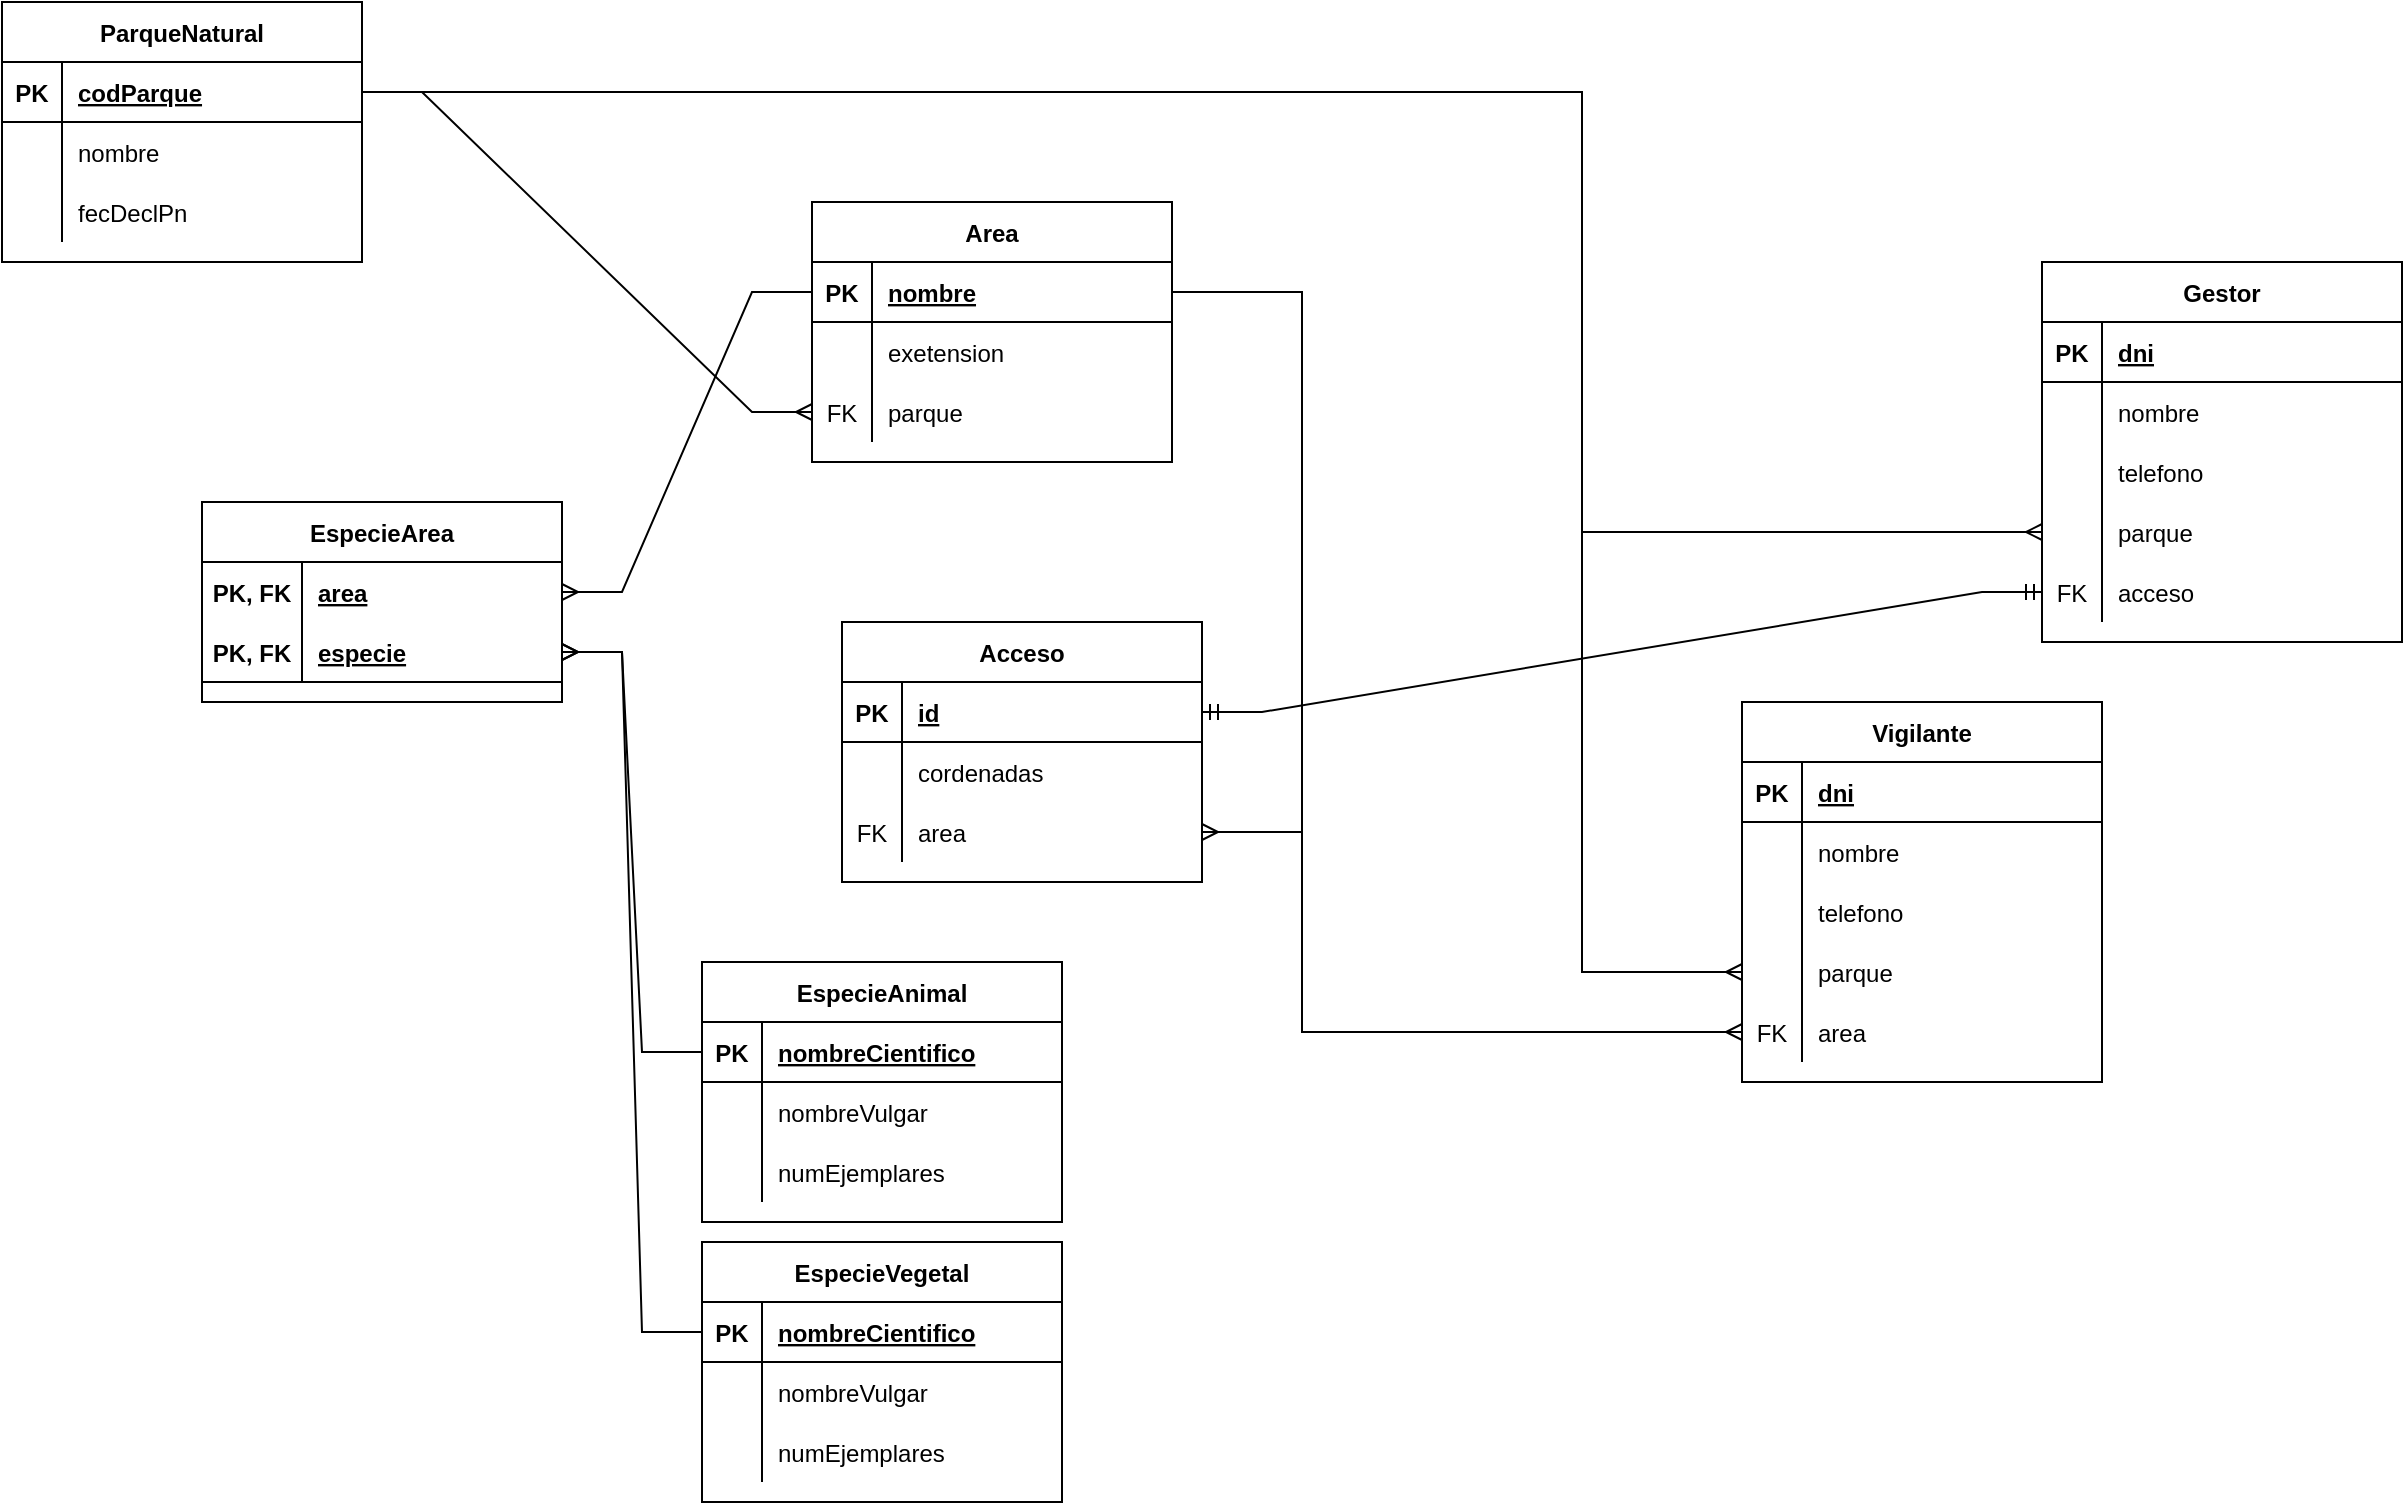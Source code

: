 <mxfile version="16.5.4" type="device"><diagram id="R2lEEEUBdFMjLlhIrx00" name="Page-1"><mxGraphModel dx="868" dy="450" grid="1" gridSize="10" guides="1" tooltips="1" connect="1" arrows="1" fold="1" page="1" pageScale="1" pageWidth="850" pageHeight="1100" math="0" shadow="0" extFonts="Permanent Marker^https://fonts.googleapis.com/css?family=Permanent+Marker"><root><mxCell id="0"/><mxCell id="1" parent="0"/><mxCell id="X33c0pXhTO0B0KS5nPmd-1" value="ParqueNatural" style="shape=table;startSize=30;container=1;collapsible=1;childLayout=tableLayout;fixedRows=1;rowLines=0;fontStyle=1;align=center;resizeLast=1;" vertex="1" parent="1"><mxGeometry x="20" width="180" height="130" as="geometry"/></mxCell><mxCell id="X33c0pXhTO0B0KS5nPmd-2" value="" style="shape=tableRow;horizontal=0;startSize=0;swimlaneHead=0;swimlaneBody=0;fillColor=none;collapsible=0;dropTarget=0;points=[[0,0.5],[1,0.5]];portConstraint=eastwest;top=0;left=0;right=0;bottom=1;" vertex="1" parent="X33c0pXhTO0B0KS5nPmd-1"><mxGeometry y="30" width="180" height="30" as="geometry"/></mxCell><mxCell id="X33c0pXhTO0B0KS5nPmd-3" value="PK" style="shape=partialRectangle;connectable=0;fillColor=none;top=0;left=0;bottom=0;right=0;fontStyle=1;overflow=hidden;" vertex="1" parent="X33c0pXhTO0B0KS5nPmd-2"><mxGeometry width="30" height="30" as="geometry"><mxRectangle width="30" height="30" as="alternateBounds"/></mxGeometry></mxCell><mxCell id="X33c0pXhTO0B0KS5nPmd-4" value="codParque" style="shape=partialRectangle;connectable=0;fillColor=none;top=0;left=0;bottom=0;right=0;align=left;spacingLeft=6;fontStyle=5;overflow=hidden;" vertex="1" parent="X33c0pXhTO0B0KS5nPmd-2"><mxGeometry x="30" width="150" height="30" as="geometry"><mxRectangle width="150" height="30" as="alternateBounds"/></mxGeometry></mxCell><mxCell id="X33c0pXhTO0B0KS5nPmd-5" value="" style="shape=tableRow;horizontal=0;startSize=0;swimlaneHead=0;swimlaneBody=0;fillColor=none;collapsible=0;dropTarget=0;points=[[0,0.5],[1,0.5]];portConstraint=eastwest;top=0;left=0;right=0;bottom=0;" vertex="1" parent="X33c0pXhTO0B0KS5nPmd-1"><mxGeometry y="60" width="180" height="30" as="geometry"/></mxCell><mxCell id="X33c0pXhTO0B0KS5nPmd-6" value="" style="shape=partialRectangle;connectable=0;fillColor=none;top=0;left=0;bottom=0;right=0;editable=1;overflow=hidden;" vertex="1" parent="X33c0pXhTO0B0KS5nPmd-5"><mxGeometry width="30" height="30" as="geometry"><mxRectangle width="30" height="30" as="alternateBounds"/></mxGeometry></mxCell><mxCell id="X33c0pXhTO0B0KS5nPmd-7" value="nombre" style="shape=partialRectangle;connectable=0;fillColor=none;top=0;left=0;bottom=0;right=0;align=left;spacingLeft=6;overflow=hidden;" vertex="1" parent="X33c0pXhTO0B0KS5nPmd-5"><mxGeometry x="30" width="150" height="30" as="geometry"><mxRectangle width="150" height="30" as="alternateBounds"/></mxGeometry></mxCell><mxCell id="X33c0pXhTO0B0KS5nPmd-8" value="" style="shape=tableRow;horizontal=0;startSize=0;swimlaneHead=0;swimlaneBody=0;fillColor=none;collapsible=0;dropTarget=0;points=[[0,0.5],[1,0.5]];portConstraint=eastwest;top=0;left=0;right=0;bottom=0;" vertex="1" parent="X33c0pXhTO0B0KS5nPmd-1"><mxGeometry y="90" width="180" height="30" as="geometry"/></mxCell><mxCell id="X33c0pXhTO0B0KS5nPmd-9" value="" style="shape=partialRectangle;connectable=0;fillColor=none;top=0;left=0;bottom=0;right=0;editable=1;overflow=hidden;" vertex="1" parent="X33c0pXhTO0B0KS5nPmd-8"><mxGeometry width="30" height="30" as="geometry"><mxRectangle width="30" height="30" as="alternateBounds"/></mxGeometry></mxCell><mxCell id="X33c0pXhTO0B0KS5nPmd-10" value="fecDeclPn" style="shape=partialRectangle;connectable=0;fillColor=none;top=0;left=0;bottom=0;right=0;align=left;spacingLeft=6;overflow=hidden;" vertex="1" parent="X33c0pXhTO0B0KS5nPmd-8"><mxGeometry x="30" width="150" height="30" as="geometry"><mxRectangle width="150" height="30" as="alternateBounds"/></mxGeometry></mxCell><mxCell id="X33c0pXhTO0B0KS5nPmd-14" value="Area" style="shape=table;startSize=30;container=1;collapsible=1;childLayout=tableLayout;fixedRows=1;rowLines=0;fontStyle=1;align=center;resizeLast=1;" vertex="1" parent="1"><mxGeometry x="425" y="100" width="180" height="130" as="geometry"/></mxCell><mxCell id="X33c0pXhTO0B0KS5nPmd-15" value="" style="shape=tableRow;horizontal=0;startSize=0;swimlaneHead=0;swimlaneBody=0;fillColor=none;collapsible=0;dropTarget=0;points=[[0,0.5],[1,0.5]];portConstraint=eastwest;top=0;left=0;right=0;bottom=1;" vertex="1" parent="X33c0pXhTO0B0KS5nPmd-14"><mxGeometry y="30" width="180" height="30" as="geometry"/></mxCell><mxCell id="X33c0pXhTO0B0KS5nPmd-16" value="PK" style="shape=partialRectangle;connectable=0;fillColor=none;top=0;left=0;bottom=0;right=0;fontStyle=1;overflow=hidden;" vertex="1" parent="X33c0pXhTO0B0KS5nPmd-15"><mxGeometry width="30" height="30" as="geometry"><mxRectangle width="30" height="30" as="alternateBounds"/></mxGeometry></mxCell><mxCell id="X33c0pXhTO0B0KS5nPmd-17" value="nombre" style="shape=partialRectangle;connectable=0;fillColor=none;top=0;left=0;bottom=0;right=0;align=left;spacingLeft=6;fontStyle=5;overflow=hidden;" vertex="1" parent="X33c0pXhTO0B0KS5nPmd-15"><mxGeometry x="30" width="150" height="30" as="geometry"><mxRectangle width="150" height="30" as="alternateBounds"/></mxGeometry></mxCell><mxCell id="X33c0pXhTO0B0KS5nPmd-18" value="" style="shape=tableRow;horizontal=0;startSize=0;swimlaneHead=0;swimlaneBody=0;fillColor=none;collapsible=0;dropTarget=0;points=[[0,0.5],[1,0.5]];portConstraint=eastwest;top=0;left=0;right=0;bottom=0;" vertex="1" parent="X33c0pXhTO0B0KS5nPmd-14"><mxGeometry y="60" width="180" height="30" as="geometry"/></mxCell><mxCell id="X33c0pXhTO0B0KS5nPmd-19" value="" style="shape=partialRectangle;connectable=0;fillColor=none;top=0;left=0;bottom=0;right=0;editable=1;overflow=hidden;" vertex="1" parent="X33c0pXhTO0B0KS5nPmd-18"><mxGeometry width="30" height="30" as="geometry"><mxRectangle width="30" height="30" as="alternateBounds"/></mxGeometry></mxCell><mxCell id="X33c0pXhTO0B0KS5nPmd-20" value="exetension" style="shape=partialRectangle;connectable=0;fillColor=none;top=0;left=0;bottom=0;right=0;align=left;spacingLeft=6;overflow=hidden;" vertex="1" parent="X33c0pXhTO0B0KS5nPmd-18"><mxGeometry x="30" width="150" height="30" as="geometry"><mxRectangle width="150" height="30" as="alternateBounds"/></mxGeometry></mxCell><mxCell id="X33c0pXhTO0B0KS5nPmd-34" value="" style="shape=tableRow;horizontal=0;startSize=0;swimlaneHead=0;swimlaneBody=0;fillColor=none;collapsible=0;dropTarget=0;points=[[0,0.5],[1,0.5]];portConstraint=eastwest;top=0;left=0;right=0;bottom=0;" vertex="1" parent="X33c0pXhTO0B0KS5nPmd-14"><mxGeometry y="90" width="180" height="30" as="geometry"/></mxCell><mxCell id="X33c0pXhTO0B0KS5nPmd-35" value="FK" style="shape=partialRectangle;connectable=0;fillColor=none;top=0;left=0;bottom=0;right=0;editable=1;overflow=hidden;" vertex="1" parent="X33c0pXhTO0B0KS5nPmd-34"><mxGeometry width="30" height="30" as="geometry"><mxRectangle width="30" height="30" as="alternateBounds"/></mxGeometry></mxCell><mxCell id="X33c0pXhTO0B0KS5nPmd-36" value="parque" style="shape=partialRectangle;connectable=0;fillColor=none;top=0;left=0;bottom=0;right=0;align=left;spacingLeft=6;overflow=hidden;" vertex="1" parent="X33c0pXhTO0B0KS5nPmd-34"><mxGeometry x="30" width="150" height="30" as="geometry"><mxRectangle width="150" height="30" as="alternateBounds"/></mxGeometry></mxCell><mxCell id="X33c0pXhTO0B0KS5nPmd-37" value="" style="edgeStyle=entityRelationEdgeStyle;fontSize=12;html=1;endArrow=ERmany;rounded=0;entryX=0;entryY=0.5;entryDx=0;entryDy=0;exitX=1;exitY=0.5;exitDx=0;exitDy=0;" edge="1" parent="1" source="X33c0pXhTO0B0KS5nPmd-2" target="X33c0pXhTO0B0KS5nPmd-34"><mxGeometry width="100" height="100" relative="1" as="geometry"><mxPoint x="370" y="280" as="sourcePoint"/><mxPoint x="470" y="180" as="targetPoint"/></mxGeometry></mxCell><mxCell id="X33c0pXhTO0B0KS5nPmd-38" value="Gestor" style="shape=table;startSize=30;container=1;collapsible=1;childLayout=tableLayout;fixedRows=1;rowLines=0;fontStyle=1;align=center;resizeLast=1;" vertex="1" parent="1"><mxGeometry x="1040" y="130" width="180" height="190" as="geometry"/></mxCell><mxCell id="X33c0pXhTO0B0KS5nPmd-39" value="" style="shape=tableRow;horizontal=0;startSize=0;swimlaneHead=0;swimlaneBody=0;fillColor=none;collapsible=0;dropTarget=0;points=[[0,0.5],[1,0.5]];portConstraint=eastwest;top=0;left=0;right=0;bottom=1;" vertex="1" parent="X33c0pXhTO0B0KS5nPmd-38"><mxGeometry y="30" width="180" height="30" as="geometry"/></mxCell><mxCell id="X33c0pXhTO0B0KS5nPmd-40" value="PK" style="shape=partialRectangle;connectable=0;fillColor=none;top=0;left=0;bottom=0;right=0;fontStyle=1;overflow=hidden;" vertex="1" parent="X33c0pXhTO0B0KS5nPmd-39"><mxGeometry width="30" height="30" as="geometry"><mxRectangle width="30" height="30" as="alternateBounds"/></mxGeometry></mxCell><mxCell id="X33c0pXhTO0B0KS5nPmd-41" value="dni" style="shape=partialRectangle;connectable=0;fillColor=none;top=0;left=0;bottom=0;right=0;align=left;spacingLeft=6;fontStyle=5;overflow=hidden;" vertex="1" parent="X33c0pXhTO0B0KS5nPmd-39"><mxGeometry x="30" width="150" height="30" as="geometry"><mxRectangle width="150" height="30" as="alternateBounds"/></mxGeometry></mxCell><mxCell id="X33c0pXhTO0B0KS5nPmd-42" value="" style="shape=tableRow;horizontal=0;startSize=0;swimlaneHead=0;swimlaneBody=0;fillColor=none;collapsible=0;dropTarget=0;points=[[0,0.5],[1,0.5]];portConstraint=eastwest;top=0;left=0;right=0;bottom=0;" vertex="1" parent="X33c0pXhTO0B0KS5nPmd-38"><mxGeometry y="60" width="180" height="30" as="geometry"/></mxCell><mxCell id="X33c0pXhTO0B0KS5nPmd-43" value="" style="shape=partialRectangle;connectable=0;fillColor=none;top=0;left=0;bottom=0;right=0;editable=1;overflow=hidden;" vertex="1" parent="X33c0pXhTO0B0KS5nPmd-42"><mxGeometry width="30" height="30" as="geometry"><mxRectangle width="30" height="30" as="alternateBounds"/></mxGeometry></mxCell><mxCell id="X33c0pXhTO0B0KS5nPmd-44" value="nombre" style="shape=partialRectangle;connectable=0;fillColor=none;top=0;left=0;bottom=0;right=0;align=left;spacingLeft=6;overflow=hidden;" vertex="1" parent="X33c0pXhTO0B0KS5nPmd-42"><mxGeometry x="30" width="150" height="30" as="geometry"><mxRectangle width="150" height="30" as="alternateBounds"/></mxGeometry></mxCell><mxCell id="X33c0pXhTO0B0KS5nPmd-45" value="" style="shape=tableRow;horizontal=0;startSize=0;swimlaneHead=0;swimlaneBody=0;fillColor=none;collapsible=0;dropTarget=0;points=[[0,0.5],[1,0.5]];portConstraint=eastwest;top=0;left=0;right=0;bottom=0;" vertex="1" parent="X33c0pXhTO0B0KS5nPmd-38"><mxGeometry y="90" width="180" height="30" as="geometry"/></mxCell><mxCell id="X33c0pXhTO0B0KS5nPmd-46" value="" style="shape=partialRectangle;connectable=0;fillColor=none;top=0;left=0;bottom=0;right=0;editable=1;overflow=hidden;" vertex="1" parent="X33c0pXhTO0B0KS5nPmd-45"><mxGeometry width="30" height="30" as="geometry"><mxRectangle width="30" height="30" as="alternateBounds"/></mxGeometry></mxCell><mxCell id="X33c0pXhTO0B0KS5nPmd-47" value="telefono" style="shape=partialRectangle;connectable=0;fillColor=none;top=0;left=0;bottom=0;right=0;align=left;spacingLeft=6;overflow=hidden;" vertex="1" parent="X33c0pXhTO0B0KS5nPmd-45"><mxGeometry x="30" width="150" height="30" as="geometry"><mxRectangle width="150" height="30" as="alternateBounds"/></mxGeometry></mxCell><mxCell id="X33c0pXhTO0B0KS5nPmd-48" value="" style="shape=tableRow;horizontal=0;startSize=0;swimlaneHead=0;swimlaneBody=0;fillColor=none;collapsible=0;dropTarget=0;points=[[0,0.5],[1,0.5]];portConstraint=eastwest;top=0;left=0;right=0;bottom=0;" vertex="1" parent="X33c0pXhTO0B0KS5nPmd-38"><mxGeometry y="120" width="180" height="30" as="geometry"/></mxCell><mxCell id="X33c0pXhTO0B0KS5nPmd-49" value="" style="shape=partialRectangle;connectable=0;fillColor=none;top=0;left=0;bottom=0;right=0;editable=1;overflow=hidden;" vertex="1" parent="X33c0pXhTO0B0KS5nPmd-48"><mxGeometry width="30" height="30" as="geometry"><mxRectangle width="30" height="30" as="alternateBounds"/></mxGeometry></mxCell><mxCell id="X33c0pXhTO0B0KS5nPmd-50" value="parque" style="shape=partialRectangle;connectable=0;fillColor=none;top=0;left=0;bottom=0;right=0;align=left;spacingLeft=6;overflow=hidden;" vertex="1" parent="X33c0pXhTO0B0KS5nPmd-48"><mxGeometry x="30" width="150" height="30" as="geometry"><mxRectangle width="150" height="30" as="alternateBounds"/></mxGeometry></mxCell><mxCell id="X33c0pXhTO0B0KS5nPmd-148" value="" style="shape=tableRow;horizontal=0;startSize=0;swimlaneHead=0;swimlaneBody=0;fillColor=none;collapsible=0;dropTarget=0;points=[[0,0.5],[1,0.5]];portConstraint=eastwest;top=0;left=0;right=0;bottom=0;" vertex="1" parent="X33c0pXhTO0B0KS5nPmd-38"><mxGeometry y="150" width="180" height="30" as="geometry"/></mxCell><mxCell id="X33c0pXhTO0B0KS5nPmd-149" value="FK" style="shape=partialRectangle;connectable=0;fillColor=none;top=0;left=0;bottom=0;right=0;editable=1;overflow=hidden;" vertex="1" parent="X33c0pXhTO0B0KS5nPmd-148"><mxGeometry width="30" height="30" as="geometry"><mxRectangle width="30" height="30" as="alternateBounds"/></mxGeometry></mxCell><mxCell id="X33c0pXhTO0B0KS5nPmd-150" value="acceso" style="shape=partialRectangle;connectable=0;fillColor=none;top=0;left=0;bottom=0;right=0;align=left;spacingLeft=6;overflow=hidden;" vertex="1" parent="X33c0pXhTO0B0KS5nPmd-148"><mxGeometry x="30" width="150" height="30" as="geometry"><mxRectangle width="150" height="30" as="alternateBounds"/></mxGeometry></mxCell><mxCell id="X33c0pXhTO0B0KS5nPmd-51" value="" style="edgeStyle=orthogonalEdgeStyle;fontSize=12;html=1;endArrow=ERmany;rounded=0;entryX=0;entryY=0.5;entryDx=0;entryDy=0;exitX=1;exitY=0.5;exitDx=0;exitDy=0;" edge="1" parent="1" source="X33c0pXhTO0B0KS5nPmd-2" target="X33c0pXhTO0B0KS5nPmd-48"><mxGeometry width="100" height="100" relative="1" as="geometry"><mxPoint x="370" y="280" as="sourcePoint"/><mxPoint x="470" y="180" as="targetPoint"/><Array as="points"><mxPoint x="810" y="45"/><mxPoint x="810" y="265"/></Array></mxGeometry></mxCell><mxCell id="X33c0pXhTO0B0KS5nPmd-52" value="EspecieAnimal" style="shape=table;startSize=30;container=1;collapsible=1;childLayout=tableLayout;fixedRows=1;rowLines=0;fontStyle=1;align=center;resizeLast=1;" vertex="1" parent="1"><mxGeometry x="370" y="480" width="180" height="130" as="geometry"/></mxCell><mxCell id="X33c0pXhTO0B0KS5nPmd-53" value="" style="shape=tableRow;horizontal=0;startSize=0;swimlaneHead=0;swimlaneBody=0;fillColor=none;collapsible=0;dropTarget=0;points=[[0,0.5],[1,0.5]];portConstraint=eastwest;top=0;left=0;right=0;bottom=1;" vertex="1" parent="X33c0pXhTO0B0KS5nPmd-52"><mxGeometry y="30" width="180" height="30" as="geometry"/></mxCell><mxCell id="X33c0pXhTO0B0KS5nPmd-54" value="PK" style="shape=partialRectangle;connectable=0;fillColor=none;top=0;left=0;bottom=0;right=0;fontStyle=1;overflow=hidden;" vertex="1" parent="X33c0pXhTO0B0KS5nPmd-53"><mxGeometry width="30" height="30" as="geometry"><mxRectangle width="30" height="30" as="alternateBounds"/></mxGeometry></mxCell><mxCell id="X33c0pXhTO0B0KS5nPmd-55" value="nombreCientifico" style="shape=partialRectangle;connectable=0;fillColor=none;top=0;left=0;bottom=0;right=0;align=left;spacingLeft=6;fontStyle=5;overflow=hidden;" vertex="1" parent="X33c0pXhTO0B0KS5nPmd-53"><mxGeometry x="30" width="150" height="30" as="geometry"><mxRectangle width="150" height="30" as="alternateBounds"/></mxGeometry></mxCell><mxCell id="X33c0pXhTO0B0KS5nPmd-56" value="" style="shape=tableRow;horizontal=0;startSize=0;swimlaneHead=0;swimlaneBody=0;fillColor=none;collapsible=0;dropTarget=0;points=[[0,0.5],[1,0.5]];portConstraint=eastwest;top=0;left=0;right=0;bottom=0;" vertex="1" parent="X33c0pXhTO0B0KS5nPmd-52"><mxGeometry y="60" width="180" height="30" as="geometry"/></mxCell><mxCell id="X33c0pXhTO0B0KS5nPmd-57" value="" style="shape=partialRectangle;connectable=0;fillColor=none;top=0;left=0;bottom=0;right=0;editable=1;overflow=hidden;" vertex="1" parent="X33c0pXhTO0B0KS5nPmd-56"><mxGeometry width="30" height="30" as="geometry"><mxRectangle width="30" height="30" as="alternateBounds"/></mxGeometry></mxCell><mxCell id="X33c0pXhTO0B0KS5nPmd-58" value="nombreVulgar" style="shape=partialRectangle;connectable=0;fillColor=none;top=0;left=0;bottom=0;right=0;align=left;spacingLeft=6;overflow=hidden;" vertex="1" parent="X33c0pXhTO0B0KS5nPmd-56"><mxGeometry x="30" width="150" height="30" as="geometry"><mxRectangle width="150" height="30" as="alternateBounds"/></mxGeometry></mxCell><mxCell id="X33c0pXhTO0B0KS5nPmd-59" value="" style="shape=tableRow;horizontal=0;startSize=0;swimlaneHead=0;swimlaneBody=0;fillColor=none;collapsible=0;dropTarget=0;points=[[0,0.5],[1,0.5]];portConstraint=eastwest;top=0;left=0;right=0;bottom=0;" vertex="1" parent="X33c0pXhTO0B0KS5nPmd-52"><mxGeometry y="90" width="180" height="30" as="geometry"/></mxCell><mxCell id="X33c0pXhTO0B0KS5nPmd-60" value="" style="shape=partialRectangle;connectable=0;fillColor=none;top=0;left=0;bottom=0;right=0;editable=1;overflow=hidden;" vertex="1" parent="X33c0pXhTO0B0KS5nPmd-59"><mxGeometry width="30" height="30" as="geometry"><mxRectangle width="30" height="30" as="alternateBounds"/></mxGeometry></mxCell><mxCell id="X33c0pXhTO0B0KS5nPmd-61" value="numEjemplares" style="shape=partialRectangle;connectable=0;fillColor=none;top=0;left=0;bottom=0;right=0;align=left;spacingLeft=6;overflow=hidden;" vertex="1" parent="X33c0pXhTO0B0KS5nPmd-59"><mxGeometry x="30" width="150" height="30" as="geometry"><mxRectangle width="150" height="30" as="alternateBounds"/></mxGeometry></mxCell><mxCell id="X33c0pXhTO0B0KS5nPmd-65" value="EspecieArea" style="shape=table;startSize=30;container=1;collapsible=1;childLayout=tableLayout;fixedRows=1;rowLines=0;fontStyle=1;align=center;resizeLast=1;" vertex="1" parent="1"><mxGeometry x="120" y="250" width="180" height="100" as="geometry"/></mxCell><mxCell id="X33c0pXhTO0B0KS5nPmd-66" value="" style="shape=tableRow;horizontal=0;startSize=0;swimlaneHead=0;swimlaneBody=0;fillColor=none;collapsible=0;dropTarget=0;points=[[0,0.5],[1,0.5]];portConstraint=eastwest;top=0;left=0;right=0;bottom=1;strokeColor=none;" vertex="1" parent="X33c0pXhTO0B0KS5nPmd-65"><mxGeometry y="30" width="180" height="30" as="geometry"/></mxCell><mxCell id="X33c0pXhTO0B0KS5nPmd-67" value="PK, FK" style="shape=partialRectangle;connectable=0;fillColor=none;top=0;left=0;bottom=0;right=0;fontStyle=1;overflow=hidden;" vertex="1" parent="X33c0pXhTO0B0KS5nPmd-66"><mxGeometry width="50" height="30" as="geometry"><mxRectangle width="50" height="30" as="alternateBounds"/></mxGeometry></mxCell><mxCell id="X33c0pXhTO0B0KS5nPmd-68" value="area" style="shape=partialRectangle;connectable=0;fillColor=none;top=0;left=0;bottom=0;right=0;align=left;spacingLeft=6;fontStyle=5;overflow=hidden;strokeColor=default;" vertex="1" parent="X33c0pXhTO0B0KS5nPmd-66"><mxGeometry x="50" width="130" height="30" as="geometry"><mxRectangle width="130" height="30" as="alternateBounds"/></mxGeometry></mxCell><mxCell id="X33c0pXhTO0B0KS5nPmd-78" value="" style="shape=tableRow;horizontal=0;startSize=0;swimlaneHead=0;swimlaneBody=0;fillColor=none;collapsible=0;dropTarget=0;points=[[0,0.5],[1,0.5]];portConstraint=eastwest;top=0;left=0;right=0;bottom=1;" vertex="1" parent="X33c0pXhTO0B0KS5nPmd-65"><mxGeometry y="60" width="180" height="30" as="geometry"/></mxCell><mxCell id="X33c0pXhTO0B0KS5nPmd-79" value="PK, FK" style="shape=partialRectangle;connectable=0;fillColor=none;top=0;left=0;bottom=0;right=0;fontStyle=1;overflow=hidden;" vertex="1" parent="X33c0pXhTO0B0KS5nPmd-78"><mxGeometry width="50" height="30" as="geometry"><mxRectangle width="50" height="30" as="alternateBounds"/></mxGeometry></mxCell><mxCell id="X33c0pXhTO0B0KS5nPmd-80" value="especie" style="shape=partialRectangle;connectable=0;fillColor=none;top=0;left=0;bottom=0;right=0;align=left;spacingLeft=6;fontStyle=5;overflow=hidden;" vertex="1" parent="X33c0pXhTO0B0KS5nPmd-78"><mxGeometry x="50" width="130" height="30" as="geometry"><mxRectangle width="130" height="30" as="alternateBounds"/></mxGeometry></mxCell><mxCell id="X33c0pXhTO0B0KS5nPmd-83" value="" style="edgeStyle=entityRelationEdgeStyle;fontSize=12;html=1;endArrow=ERmany;rounded=0;entryX=1;entryY=0.5;entryDx=0;entryDy=0;exitX=0;exitY=0.5;exitDx=0;exitDy=0;" edge="1" parent="1" source="X33c0pXhTO0B0KS5nPmd-15" target="X33c0pXhTO0B0KS5nPmd-66"><mxGeometry width="100" height="100" relative="1" as="geometry"><mxPoint x="370" y="380" as="sourcePoint"/><mxPoint x="470" y="280" as="targetPoint"/></mxGeometry></mxCell><mxCell id="X33c0pXhTO0B0KS5nPmd-84" value="" style="edgeStyle=entityRelationEdgeStyle;fontSize=12;html=1;endArrow=ERmany;rounded=0;entryX=1;entryY=0.5;entryDx=0;entryDy=0;exitX=0;exitY=0.5;exitDx=0;exitDy=0;" edge="1" parent="1" source="X33c0pXhTO0B0KS5nPmd-53" target="X33c0pXhTO0B0KS5nPmd-78"><mxGeometry width="100" height="100" relative="1" as="geometry"><mxPoint x="370" y="380" as="sourcePoint"/><mxPoint x="470" y="280" as="targetPoint"/></mxGeometry></mxCell><mxCell id="X33c0pXhTO0B0KS5nPmd-98" value="EspecieVegetal" style="shape=table;startSize=30;container=1;collapsible=1;childLayout=tableLayout;fixedRows=1;rowLines=0;fontStyle=1;align=center;resizeLast=1;" vertex="1" parent="1"><mxGeometry x="370" y="620" width="180" height="130" as="geometry"/></mxCell><mxCell id="X33c0pXhTO0B0KS5nPmd-99" value="" style="shape=tableRow;horizontal=0;startSize=0;swimlaneHead=0;swimlaneBody=0;fillColor=none;collapsible=0;dropTarget=0;points=[[0,0.5],[1,0.5]];portConstraint=eastwest;top=0;left=0;right=0;bottom=1;" vertex="1" parent="X33c0pXhTO0B0KS5nPmd-98"><mxGeometry y="30" width="180" height="30" as="geometry"/></mxCell><mxCell id="X33c0pXhTO0B0KS5nPmd-100" value="PK" style="shape=partialRectangle;connectable=0;fillColor=none;top=0;left=0;bottom=0;right=0;fontStyle=1;overflow=hidden;" vertex="1" parent="X33c0pXhTO0B0KS5nPmd-99"><mxGeometry width="30" height="30" as="geometry"><mxRectangle width="30" height="30" as="alternateBounds"/></mxGeometry></mxCell><mxCell id="X33c0pXhTO0B0KS5nPmd-101" value="nombreCientifico" style="shape=partialRectangle;connectable=0;fillColor=none;top=0;left=0;bottom=0;right=0;align=left;spacingLeft=6;fontStyle=5;overflow=hidden;" vertex="1" parent="X33c0pXhTO0B0KS5nPmd-99"><mxGeometry x="30" width="150" height="30" as="geometry"><mxRectangle width="150" height="30" as="alternateBounds"/></mxGeometry></mxCell><mxCell id="X33c0pXhTO0B0KS5nPmd-102" value="" style="shape=tableRow;horizontal=0;startSize=0;swimlaneHead=0;swimlaneBody=0;fillColor=none;collapsible=0;dropTarget=0;points=[[0,0.5],[1,0.5]];portConstraint=eastwest;top=0;left=0;right=0;bottom=0;" vertex="1" parent="X33c0pXhTO0B0KS5nPmd-98"><mxGeometry y="60" width="180" height="30" as="geometry"/></mxCell><mxCell id="X33c0pXhTO0B0KS5nPmd-103" value="" style="shape=partialRectangle;connectable=0;fillColor=none;top=0;left=0;bottom=0;right=0;editable=1;overflow=hidden;" vertex="1" parent="X33c0pXhTO0B0KS5nPmd-102"><mxGeometry width="30" height="30" as="geometry"><mxRectangle width="30" height="30" as="alternateBounds"/></mxGeometry></mxCell><mxCell id="X33c0pXhTO0B0KS5nPmd-104" value="nombreVulgar" style="shape=partialRectangle;connectable=0;fillColor=none;top=0;left=0;bottom=0;right=0;align=left;spacingLeft=6;overflow=hidden;" vertex="1" parent="X33c0pXhTO0B0KS5nPmd-102"><mxGeometry x="30" width="150" height="30" as="geometry"><mxRectangle width="150" height="30" as="alternateBounds"/></mxGeometry></mxCell><mxCell id="X33c0pXhTO0B0KS5nPmd-105" value="" style="shape=tableRow;horizontal=0;startSize=0;swimlaneHead=0;swimlaneBody=0;fillColor=none;collapsible=0;dropTarget=0;points=[[0,0.5],[1,0.5]];portConstraint=eastwest;top=0;left=0;right=0;bottom=0;" vertex="1" parent="X33c0pXhTO0B0KS5nPmd-98"><mxGeometry y="90" width="180" height="30" as="geometry"/></mxCell><mxCell id="X33c0pXhTO0B0KS5nPmd-106" value="" style="shape=partialRectangle;connectable=0;fillColor=none;top=0;left=0;bottom=0;right=0;editable=1;overflow=hidden;" vertex="1" parent="X33c0pXhTO0B0KS5nPmd-105"><mxGeometry width="30" height="30" as="geometry"><mxRectangle width="30" height="30" as="alternateBounds"/></mxGeometry></mxCell><mxCell id="X33c0pXhTO0B0KS5nPmd-107" value="numEjemplares" style="shape=partialRectangle;connectable=0;fillColor=none;top=0;left=0;bottom=0;right=0;align=left;spacingLeft=6;overflow=hidden;" vertex="1" parent="X33c0pXhTO0B0KS5nPmd-105"><mxGeometry x="30" width="150" height="30" as="geometry"><mxRectangle width="150" height="30" as="alternateBounds"/></mxGeometry></mxCell><mxCell id="X33c0pXhTO0B0KS5nPmd-108" value="" style="edgeStyle=entityRelationEdgeStyle;fontSize=12;html=1;endArrow=ERmany;rounded=0;entryX=1;entryY=0.5;entryDx=0;entryDy=0;exitX=0;exitY=0.5;exitDx=0;exitDy=0;" edge="1" parent="1" source="X33c0pXhTO0B0KS5nPmd-99" target="X33c0pXhTO0B0KS5nPmd-78"><mxGeometry width="100" height="100" relative="1" as="geometry"><mxPoint x="370" y="580" as="sourcePoint"/><mxPoint x="470" y="480" as="targetPoint"/></mxGeometry></mxCell><mxCell id="X33c0pXhTO0B0KS5nPmd-109" value="Vigilante" style="shape=table;startSize=30;container=1;collapsible=1;childLayout=tableLayout;fixedRows=1;rowLines=0;fontStyle=1;align=center;resizeLast=1;" vertex="1" parent="1"><mxGeometry x="890" y="350" width="180" height="190" as="geometry"/></mxCell><mxCell id="X33c0pXhTO0B0KS5nPmd-110" value="" style="shape=tableRow;horizontal=0;startSize=0;swimlaneHead=0;swimlaneBody=0;fillColor=none;collapsible=0;dropTarget=0;points=[[0,0.5],[1,0.5]];portConstraint=eastwest;top=0;left=0;right=0;bottom=1;" vertex="1" parent="X33c0pXhTO0B0KS5nPmd-109"><mxGeometry y="30" width="180" height="30" as="geometry"/></mxCell><mxCell id="X33c0pXhTO0B0KS5nPmd-111" value="PK" style="shape=partialRectangle;connectable=0;fillColor=none;top=0;left=0;bottom=0;right=0;fontStyle=1;overflow=hidden;" vertex="1" parent="X33c0pXhTO0B0KS5nPmd-110"><mxGeometry width="30" height="30" as="geometry"><mxRectangle width="30" height="30" as="alternateBounds"/></mxGeometry></mxCell><mxCell id="X33c0pXhTO0B0KS5nPmd-112" value="dni" style="shape=partialRectangle;connectable=0;fillColor=none;top=0;left=0;bottom=0;right=0;align=left;spacingLeft=6;fontStyle=5;overflow=hidden;" vertex="1" parent="X33c0pXhTO0B0KS5nPmd-110"><mxGeometry x="30" width="150" height="30" as="geometry"><mxRectangle width="150" height="30" as="alternateBounds"/></mxGeometry></mxCell><mxCell id="X33c0pXhTO0B0KS5nPmd-113" value="" style="shape=tableRow;horizontal=0;startSize=0;swimlaneHead=0;swimlaneBody=0;fillColor=none;collapsible=0;dropTarget=0;points=[[0,0.5],[1,0.5]];portConstraint=eastwest;top=0;left=0;right=0;bottom=0;" vertex="1" parent="X33c0pXhTO0B0KS5nPmd-109"><mxGeometry y="60" width="180" height="30" as="geometry"/></mxCell><mxCell id="X33c0pXhTO0B0KS5nPmd-114" value="" style="shape=partialRectangle;connectable=0;fillColor=none;top=0;left=0;bottom=0;right=0;editable=1;overflow=hidden;" vertex="1" parent="X33c0pXhTO0B0KS5nPmd-113"><mxGeometry width="30" height="30" as="geometry"><mxRectangle width="30" height="30" as="alternateBounds"/></mxGeometry></mxCell><mxCell id="X33c0pXhTO0B0KS5nPmd-115" value="nombre" style="shape=partialRectangle;connectable=0;fillColor=none;top=0;left=0;bottom=0;right=0;align=left;spacingLeft=6;overflow=hidden;" vertex="1" parent="X33c0pXhTO0B0KS5nPmd-113"><mxGeometry x="30" width="150" height="30" as="geometry"><mxRectangle width="150" height="30" as="alternateBounds"/></mxGeometry></mxCell><mxCell id="X33c0pXhTO0B0KS5nPmd-116" value="" style="shape=tableRow;horizontal=0;startSize=0;swimlaneHead=0;swimlaneBody=0;fillColor=none;collapsible=0;dropTarget=0;points=[[0,0.5],[1,0.5]];portConstraint=eastwest;top=0;left=0;right=0;bottom=0;" vertex="1" parent="X33c0pXhTO0B0KS5nPmd-109"><mxGeometry y="90" width="180" height="30" as="geometry"/></mxCell><mxCell id="X33c0pXhTO0B0KS5nPmd-117" value="" style="shape=partialRectangle;connectable=0;fillColor=none;top=0;left=0;bottom=0;right=0;editable=1;overflow=hidden;" vertex="1" parent="X33c0pXhTO0B0KS5nPmd-116"><mxGeometry width="30" height="30" as="geometry"><mxRectangle width="30" height="30" as="alternateBounds"/></mxGeometry></mxCell><mxCell id="X33c0pXhTO0B0KS5nPmd-118" value="telefono" style="shape=partialRectangle;connectable=0;fillColor=none;top=0;left=0;bottom=0;right=0;align=left;spacingLeft=6;overflow=hidden;" vertex="1" parent="X33c0pXhTO0B0KS5nPmd-116"><mxGeometry x="30" width="150" height="30" as="geometry"><mxRectangle width="150" height="30" as="alternateBounds"/></mxGeometry></mxCell><mxCell id="X33c0pXhTO0B0KS5nPmd-119" value="" style="shape=tableRow;horizontal=0;startSize=0;swimlaneHead=0;swimlaneBody=0;fillColor=none;collapsible=0;dropTarget=0;points=[[0,0.5],[1,0.5]];portConstraint=eastwest;top=0;left=0;right=0;bottom=0;" vertex="1" parent="X33c0pXhTO0B0KS5nPmd-109"><mxGeometry y="120" width="180" height="30" as="geometry"/></mxCell><mxCell id="X33c0pXhTO0B0KS5nPmd-120" value="" style="shape=partialRectangle;connectable=0;fillColor=none;top=0;left=0;bottom=0;right=0;editable=1;overflow=hidden;" vertex="1" parent="X33c0pXhTO0B0KS5nPmd-119"><mxGeometry width="30" height="30" as="geometry"><mxRectangle width="30" height="30" as="alternateBounds"/></mxGeometry></mxCell><mxCell id="X33c0pXhTO0B0KS5nPmd-121" value="parque" style="shape=partialRectangle;connectable=0;fillColor=none;top=0;left=0;bottom=0;right=0;align=left;spacingLeft=6;overflow=hidden;" vertex="1" parent="X33c0pXhTO0B0KS5nPmd-119"><mxGeometry x="30" width="150" height="30" as="geometry"><mxRectangle width="150" height="30" as="alternateBounds"/></mxGeometry></mxCell><mxCell id="X33c0pXhTO0B0KS5nPmd-159" value="" style="shape=tableRow;horizontal=0;startSize=0;swimlaneHead=0;swimlaneBody=0;fillColor=none;collapsible=0;dropTarget=0;points=[[0,0.5],[1,0.5]];portConstraint=eastwest;top=0;left=0;right=0;bottom=0;" vertex="1" parent="X33c0pXhTO0B0KS5nPmd-109"><mxGeometry y="150" width="180" height="30" as="geometry"/></mxCell><mxCell id="X33c0pXhTO0B0KS5nPmd-160" value="FK" style="shape=partialRectangle;connectable=0;fillColor=none;top=0;left=0;bottom=0;right=0;editable=1;overflow=hidden;" vertex="1" parent="X33c0pXhTO0B0KS5nPmd-159"><mxGeometry width="30" height="30" as="geometry"><mxRectangle width="30" height="30" as="alternateBounds"/></mxGeometry></mxCell><mxCell id="X33c0pXhTO0B0KS5nPmd-161" value="area" style="shape=partialRectangle;connectable=0;fillColor=none;top=0;left=0;bottom=0;right=0;align=left;spacingLeft=6;overflow=hidden;" vertex="1" parent="X33c0pXhTO0B0KS5nPmd-159"><mxGeometry x="30" width="150" height="30" as="geometry"><mxRectangle width="150" height="30" as="alternateBounds"/></mxGeometry></mxCell><mxCell id="X33c0pXhTO0B0KS5nPmd-122" value="Acceso" style="shape=table;startSize=30;container=1;collapsible=1;childLayout=tableLayout;fixedRows=1;rowLines=0;fontStyle=1;align=center;resizeLast=1;strokeColor=default;" vertex="1" parent="1"><mxGeometry x="440" y="310" width="180" height="130" as="geometry"/></mxCell><mxCell id="X33c0pXhTO0B0KS5nPmd-123" value="" style="shape=tableRow;horizontal=0;startSize=0;swimlaneHead=0;swimlaneBody=0;fillColor=none;collapsible=0;dropTarget=0;points=[[0,0.5],[1,0.5]];portConstraint=eastwest;top=0;left=0;right=0;bottom=1;strokeColor=default;" vertex="1" parent="X33c0pXhTO0B0KS5nPmd-122"><mxGeometry y="30" width="180" height="30" as="geometry"/></mxCell><mxCell id="X33c0pXhTO0B0KS5nPmd-124" value="PK" style="shape=partialRectangle;connectable=0;fillColor=none;top=0;left=0;bottom=0;right=0;fontStyle=1;overflow=hidden;strokeColor=default;" vertex="1" parent="X33c0pXhTO0B0KS5nPmd-123"><mxGeometry width="30" height="30" as="geometry"><mxRectangle width="30" height="30" as="alternateBounds"/></mxGeometry></mxCell><mxCell id="X33c0pXhTO0B0KS5nPmd-125" value="id" style="shape=partialRectangle;connectable=0;fillColor=none;top=0;left=0;bottom=0;right=0;align=left;spacingLeft=6;fontStyle=5;overflow=hidden;strokeColor=default;" vertex="1" parent="X33c0pXhTO0B0KS5nPmd-123"><mxGeometry x="30" width="150" height="30" as="geometry"><mxRectangle width="150" height="30" as="alternateBounds"/></mxGeometry></mxCell><mxCell id="X33c0pXhTO0B0KS5nPmd-126" value="" style="shape=tableRow;horizontal=0;startSize=0;swimlaneHead=0;swimlaneBody=0;fillColor=none;collapsible=0;dropTarget=0;points=[[0,0.5],[1,0.5]];portConstraint=eastwest;top=0;left=0;right=0;bottom=0;strokeColor=default;" vertex="1" parent="X33c0pXhTO0B0KS5nPmd-122"><mxGeometry y="60" width="180" height="30" as="geometry"/></mxCell><mxCell id="X33c0pXhTO0B0KS5nPmd-127" value="" style="shape=partialRectangle;connectable=0;fillColor=none;top=0;left=0;bottom=0;right=0;editable=1;overflow=hidden;strokeColor=default;" vertex="1" parent="X33c0pXhTO0B0KS5nPmd-126"><mxGeometry width="30" height="30" as="geometry"><mxRectangle width="30" height="30" as="alternateBounds"/></mxGeometry></mxCell><mxCell id="X33c0pXhTO0B0KS5nPmd-128" value="cordenadas" style="shape=partialRectangle;connectable=0;fillColor=none;top=0;left=0;bottom=0;right=0;align=left;spacingLeft=6;overflow=hidden;strokeColor=default;" vertex="1" parent="X33c0pXhTO0B0KS5nPmd-126"><mxGeometry x="30" width="150" height="30" as="geometry"><mxRectangle width="150" height="30" as="alternateBounds"/></mxGeometry></mxCell><mxCell id="X33c0pXhTO0B0KS5nPmd-154" value="" style="shape=tableRow;horizontal=0;startSize=0;swimlaneHead=0;swimlaneBody=0;fillColor=none;collapsible=0;dropTarget=0;points=[[0,0.5],[1,0.5]];portConstraint=eastwest;top=0;left=0;right=0;bottom=0;strokeColor=default;" vertex="1" parent="X33c0pXhTO0B0KS5nPmd-122"><mxGeometry y="90" width="180" height="30" as="geometry"/></mxCell><mxCell id="X33c0pXhTO0B0KS5nPmd-155" value="FK" style="shape=partialRectangle;connectable=0;fillColor=none;top=0;left=0;bottom=0;right=0;editable=1;overflow=hidden;strokeColor=default;" vertex="1" parent="X33c0pXhTO0B0KS5nPmd-154"><mxGeometry width="30" height="30" as="geometry"><mxRectangle width="30" height="30" as="alternateBounds"/></mxGeometry></mxCell><mxCell id="X33c0pXhTO0B0KS5nPmd-156" value="area" style="shape=partialRectangle;connectable=0;fillColor=none;top=0;left=0;bottom=0;right=0;align=left;spacingLeft=6;overflow=hidden;strokeColor=default;" vertex="1" parent="X33c0pXhTO0B0KS5nPmd-154"><mxGeometry x="30" width="150" height="30" as="geometry"><mxRectangle width="150" height="30" as="alternateBounds"/></mxGeometry></mxCell><mxCell id="X33c0pXhTO0B0KS5nPmd-152" value="" style="edgeStyle=entityRelationEdgeStyle;fontSize=12;html=1;endArrow=ERmandOne;startArrow=ERmandOne;rounded=0;entryX=0;entryY=0.5;entryDx=0;entryDy=0;exitX=1;exitY=0.5;exitDx=0;exitDy=0;" edge="1" parent="1" source="X33c0pXhTO0B0KS5nPmd-123" target="X33c0pXhTO0B0KS5nPmd-148"><mxGeometry width="100" height="100" relative="1" as="geometry"><mxPoint x="690" y="380" as="sourcePoint"/><mxPoint x="790" y="280" as="targetPoint"/></mxGeometry></mxCell><mxCell id="X33c0pXhTO0B0KS5nPmd-157" value="" style="edgeStyle=orthogonalEdgeStyle;fontSize=12;html=1;endArrow=ERmany;rounded=0;entryX=1;entryY=0.5;entryDx=0;entryDy=0;exitX=1;exitY=0.5;exitDx=0;exitDy=0;" edge="1" parent="1" source="X33c0pXhTO0B0KS5nPmd-15" target="X33c0pXhTO0B0KS5nPmd-154"><mxGeometry width="100" height="100" relative="1" as="geometry"><mxPoint x="660" y="410" as="sourcePoint"/><mxPoint x="760" y="310" as="targetPoint"/><Array as="points"><mxPoint x="670" y="145"/><mxPoint x="670" y="415"/></Array></mxGeometry></mxCell><mxCell id="X33c0pXhTO0B0KS5nPmd-158" value="" style="edgeStyle=orthogonalEdgeStyle;fontSize=12;html=1;endArrow=ERmany;rounded=0;entryX=0;entryY=0.5;entryDx=0;entryDy=0;exitX=1;exitY=0.5;exitDx=0;exitDy=0;" edge="1" parent="1" source="X33c0pXhTO0B0KS5nPmd-15" target="X33c0pXhTO0B0KS5nPmd-159"><mxGeometry width="100" height="100" relative="1" as="geometry"><mxPoint x="400" y="330" as="sourcePoint"/><mxPoint x="780" y="480" as="targetPoint"/><Array as="points"><mxPoint x="670" y="145"/><mxPoint x="670" y="515"/></Array></mxGeometry></mxCell><mxCell id="X33c0pXhTO0B0KS5nPmd-162" value="" style="edgeStyle=orthogonalEdgeStyle;fontSize=12;html=1;endArrow=ERmany;rounded=0;entryX=0;entryY=0.5;entryDx=0;entryDy=0;exitX=1;exitY=0.5;exitDx=0;exitDy=0;" edge="1" parent="1" source="X33c0pXhTO0B0KS5nPmd-2" target="X33c0pXhTO0B0KS5nPmd-119"><mxGeometry width="100" height="100" relative="1" as="geometry"><mxPoint x="230" y="170" as="sourcePoint"/><mxPoint x="880" y="280" as="targetPoint"/><Array as="points"><mxPoint x="810" y="45"/><mxPoint x="810" y="485"/></Array></mxGeometry></mxCell></root></mxGraphModel></diagram></mxfile>